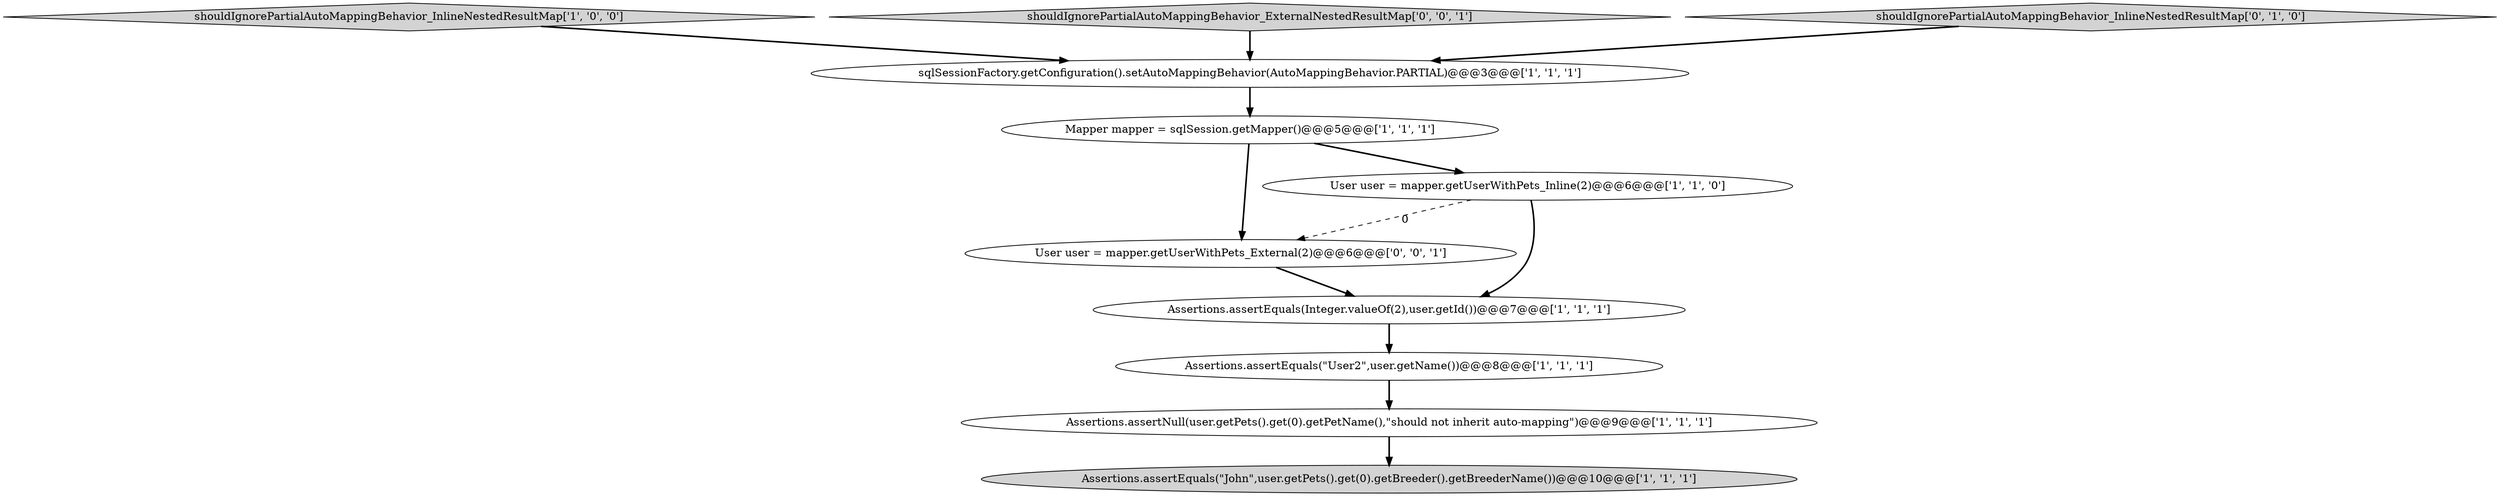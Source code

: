 digraph {
3 [style = filled, label = "Assertions.assertEquals(\"John\",user.getPets().get(0).getBreeder().getBreederName())@@@10@@@['1', '1', '1']", fillcolor = lightgray, shape = ellipse image = "AAA0AAABBB1BBB"];
6 [style = filled, label = "shouldIgnorePartialAutoMappingBehavior_InlineNestedResultMap['1', '0', '0']", fillcolor = lightgray, shape = diamond image = "AAA0AAABBB1BBB"];
9 [style = filled, label = "shouldIgnorePartialAutoMappingBehavior_ExternalNestedResultMap['0', '0', '1']", fillcolor = lightgray, shape = diamond image = "AAA0AAABBB3BBB"];
4 [style = filled, label = "Assertions.assertEquals(Integer.valueOf(2),user.getId())@@@7@@@['1', '1', '1']", fillcolor = white, shape = ellipse image = "AAA0AAABBB1BBB"];
5 [style = filled, label = "Assertions.assertEquals(\"User2\",user.getName())@@@8@@@['1', '1', '1']", fillcolor = white, shape = ellipse image = "AAA0AAABBB1BBB"];
10 [style = filled, label = "User user = mapper.getUserWithPets_External(2)@@@6@@@['0', '0', '1']", fillcolor = white, shape = ellipse image = "AAA0AAABBB3BBB"];
2 [style = filled, label = "User user = mapper.getUserWithPets_Inline(2)@@@6@@@['1', '1', '0']", fillcolor = white, shape = ellipse image = "AAA0AAABBB1BBB"];
0 [style = filled, label = "Mapper mapper = sqlSession.getMapper()@@@5@@@['1', '1', '1']", fillcolor = white, shape = ellipse image = "AAA0AAABBB1BBB"];
1 [style = filled, label = "sqlSessionFactory.getConfiguration().setAutoMappingBehavior(AutoMappingBehavior.PARTIAL)@@@3@@@['1', '1', '1']", fillcolor = white, shape = ellipse image = "AAA0AAABBB1BBB"];
8 [style = filled, label = "shouldIgnorePartialAutoMappingBehavior_InlineNestedResultMap['0', '1', '0']", fillcolor = lightgray, shape = diamond image = "AAA0AAABBB2BBB"];
7 [style = filled, label = "Assertions.assertNull(user.getPets().get(0).getPetName(),\"should not inherit auto-mapping\")@@@9@@@['1', '1', '1']", fillcolor = white, shape = ellipse image = "AAA0AAABBB1BBB"];
8->1 [style = bold, label=""];
5->7 [style = bold, label=""];
6->1 [style = bold, label=""];
0->10 [style = bold, label=""];
1->0 [style = bold, label=""];
9->1 [style = bold, label=""];
2->4 [style = bold, label=""];
4->5 [style = bold, label=""];
7->3 [style = bold, label=""];
2->10 [style = dashed, label="0"];
0->2 [style = bold, label=""];
10->4 [style = bold, label=""];
}
